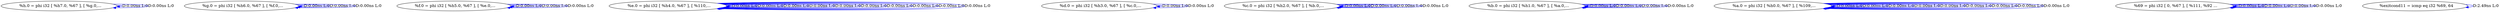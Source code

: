 digraph {
Node0x3714e90[label="  %h.0 = phi i32 [ %h7.0, %67 ], [ %g.0,..."];
Node0x3714e90 -> Node0x3714e90[label="D:0.00ns L:0",color=blue];
Node0x3714e90 -> Node0x3714e90[label="D:0.00ns L:0",color=blue];
Node0x3714f70[label="  %g.0 = phi i32 [ %h6.0, %67 ], [ %f.0,..."];
Node0x3714f70 -> Node0x3714f70[label="D:0.00ns L:0",color=blue];
Node0x3714f70 -> Node0x3714f70[label="D:0.00ns L:0",color=blue];
Node0x3714f70 -> Node0x3714f70[label="D:0.00ns L:0",color=blue];
Node0x3715050[label="  %f.0 = phi i32 [ %h5.0, %67 ], [ %e.0,..."];
Node0x3715050 -> Node0x3715050[label="D:0.00ns L:0",color=blue];
Node0x3715050 -> Node0x3715050[label="D:0.00ns L:0",color=blue];
Node0x3715050 -> Node0x3715050[label="D:0.00ns L:0",color=blue];
Node0x3715130[label="  %e.0 = phi i32 [ %h4.0, %67 ], [ %110,..."];
Node0x3715130 -> Node0x3715130[label="D:0.00ns L:0",color=blue];
Node0x3715130 -> Node0x3715130[label="D:0.00ns L:0",color=blue];
Node0x3715130 -> Node0x3715130[label="D:0.00ns L:0",color=blue];
Node0x3715130 -> Node0x3715130[label="D:0.00ns L:0",color=blue];
Node0x3715130 -> Node0x3715130[label="D:0.00ns L:0",color=blue];
Node0x3715130 -> Node0x3715130[label="D:0.00ns L:0",color=blue];
Node0x3715130 -> Node0x3715130[label="D:0.00ns L:0",color=blue];
Node0x3715130 -> Node0x3715130[label="D:0.00ns L:0",color=blue];
Node0x3715130 -> Node0x3715130[label="D:0.00ns L:0",color=blue];
Node0x3715130 -> Node0x3715130[label="D:0.00ns L:0",color=blue];
Node0x3715210[label="  %d.0 = phi i32 [ %h3.0, %67 ], [ %c.0,..."];
Node0x3715210 -> Node0x3715210[label="D:0.00ns L:0",color=blue];
Node0x3715210 -> Node0x3715210[label="D:0.00ns L:0",color=blue];
Node0x37152f0[label="  %c.0 = phi i32 [ %h2.0, %67 ], [ %b.0,..."];
Node0x37152f0 -> Node0x37152f0[label="D:0.00ns L:0",color=blue];
Node0x37152f0 -> Node0x37152f0[label="D:0.00ns L:0",color=blue];
Node0x37152f0 -> Node0x37152f0[label="D:0.00ns L:0",color=blue];
Node0x37152f0 -> Node0x37152f0[label="D:0.00ns L:0",color=blue];
Node0x37153d0[label="  %b.0 = phi i32 [ %h1.0, %67 ], [ %a.0,..."];
Node0x37153d0 -> Node0x37153d0[label="D:0.00ns L:0",color=blue];
Node0x37153d0 -> Node0x37153d0[label="D:0.00ns L:0",color=blue];
Node0x37153d0 -> Node0x37153d0[label="D:0.00ns L:0",color=blue];
Node0x37153d0 -> Node0x37153d0[label="D:0.00ns L:0",color=blue];
Node0x37154b0[label="  %a.0 = phi i32 [ %h0.0, %67 ], [ %109,..."];
Node0x37154b0 -> Node0x37154b0[label="D:0.00ns L:0",color=blue];
Node0x37154b0 -> Node0x37154b0[label="D:0.00ns L:0",color=blue];
Node0x37154b0 -> Node0x37154b0[label="D:0.00ns L:0",color=blue];
Node0x37154b0 -> Node0x37154b0[label="D:0.00ns L:0",color=blue];
Node0x37154b0 -> Node0x37154b0[label="D:0.00ns L:0",color=blue];
Node0x37154b0 -> Node0x37154b0[label="D:0.00ns L:0",color=blue];
Node0x37154b0 -> Node0x37154b0[label="D:0.00ns L:0",color=blue];
Node0x37154b0 -> Node0x37154b0[label="D:0.00ns L:0",color=blue];
Node0x37154b0 -> Node0x37154b0[label="D:0.00ns L:0",color=blue];
Node0x3715590[label="  %69 = phi i32 [ 0, %67 ], [ %111, %92 ..."];
Node0x3715590 -> Node0x3715590[label="D:0.00ns L:0",color=blue];
Node0x3715590 -> Node0x3715590[label="D:0.00ns L:0",color=blue];
Node0x3715590 -> Node0x3715590[label="D:0.00ns L:0",color=blue];
Node0x3715590 -> Node0x3715590[label="D:0.00ns L:0",color=blue];
Node0x3718c80[label="  %exitcond11 = icmp eq i32 %69, 64"];
Node0x3718c80 -> Node0x3718c80[label="D:2.49ns L:0",color=blue];
}
